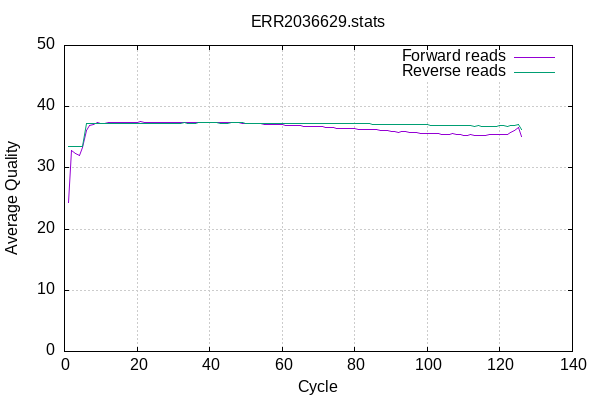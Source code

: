 
            set terminal png size 600,400 truecolor
            set output "ERR2036629-quals.png"
            set grid xtics ytics y2tics back lc rgb "#cccccc"
            set ylabel "Average Quality"
            set xlabel "Cycle"
            set yrange [0:50]
            set title "ERR2036629.stats" noenhanced
            plot '-' using 1:2 with lines title 'Forward reads' , '-' using 1:2 with lines title 'Reverse reads'
        1	24.30
2	32.90
3	32.42
4	31.97
5	33.38
6	36.15
7	36.87
8	37.11
9	37.34
10	37.32
11	37.33
12	37.39
13	37.39
14	37.37
15	37.37
16	37.38
17	37.43
18	37.44
19	37.46
20	37.48
21	37.50
22	37.49
23	37.47
24	37.49
25	37.49
26	37.48
27	37.49
28	37.48
29	37.47
30	37.48
31	37.47
32	37.46
33	37.46
34	37.45
35	37.43
36	37.45
37	37.44
38	37.42
39	37.38
40	37.39
41	37.41
42	37.38
43	37.38
44	37.36
45	37.37
46	37.35
47	37.34
48	37.34
49	37.33
50	37.31
51	37.28
52	37.28
53	37.25
54	37.23
55	37.16
56	37.13
57	37.01
58	37.06
59	37.05
60	37.02
61	36.97
62	36.97
63	36.95
64	36.90
65	36.89
66	36.84
67	36.77
68	36.76
69	36.80
70	36.79
71	36.73
72	36.66
73	36.61
74	36.54
75	36.50
76	36.50
77	36.44
78	36.36
79	36.41
80	36.39
81	36.29
82	36.32
83	36.28
84	36.24
85	36.27
86	36.23
87	36.19
88	36.09
89	36.09
90	35.99
91	35.89
92	35.82
93	35.90
94	35.91
95	35.83
96	35.77
97	35.74
98	35.67
99	35.66
100	35.57
101	35.59
102	35.60
103	35.58
104	35.49
105	35.43
106	35.41
107	35.57
108	35.46
109	35.44
110	35.33
111	35.37
112	35.38
113	35.33
114	35.29
115	35.34
116	35.35
117	35.44
118	35.41
119	35.39
120	35.41
121	35.45
122	35.52
123	35.76
124	36.04
125	36.56
126	35.17
end
1	33.51
2	33.54
3	33.55
4	33.49
5	33.56
6	37.23
7	37.25
8	37.28
9	37.26
10	37.23
11	37.25
12	37.28
13	37.18
14	37.23
15	37.23
16	37.23
17	37.29
18	37.22
19	37.21
20	37.19
21	37.21
22	37.25
23	37.26
24	37.23
25	37.23
26	37.25
27	37.25
28	37.25
29	37.23
30	37.32
31	37.29
32	37.33
33	37.34
34	37.30
35	37.29
36	37.33
37	37.35
38	37.36
39	37.36
40	37.35
41	37.35
42	37.35
43	37.28
44	37.32
45	37.32
46	37.34
47	37.34
48	37.34
49	37.34
50	37.33
51	37.33
52	37.32
53	37.33
54	37.30
55	37.32
56	37.23
57	37.29
58	37.31
59	37.30
60	37.30
61	37.29
62	37.29
63	37.23
64	37.25
65	37.26
66	37.27
67	37.27
68	37.26
69	37.27
70	37.26
71	37.26
72	37.23
73	37.23
74	37.24
75	37.24
76	37.23
77	37.23
78	37.21
79	37.20
80	37.21
81	37.20
82	37.20
83	37.18
84	37.18
85	37.15
86	37.10
87	37.08
88	37.08
89	37.11
90	37.10
91	37.13
92	37.13
93	37.12
94	37.11
95	37.10
96	37.08
97	37.05
98	37.06
99	37.06
100	37.01
101	36.99
102	36.99
103	36.99
104	36.98
105	36.97
106	36.96
107	36.94
108	36.94
109	36.93
110	36.94
111	36.91
112	36.88
113	36.84
114	36.88
115	36.81
116	36.80
117	36.80
118	36.82
119	36.84
120	36.86
121	36.87
122	36.81
123	36.88
124	36.99
125	37.15
126	36.25
end
